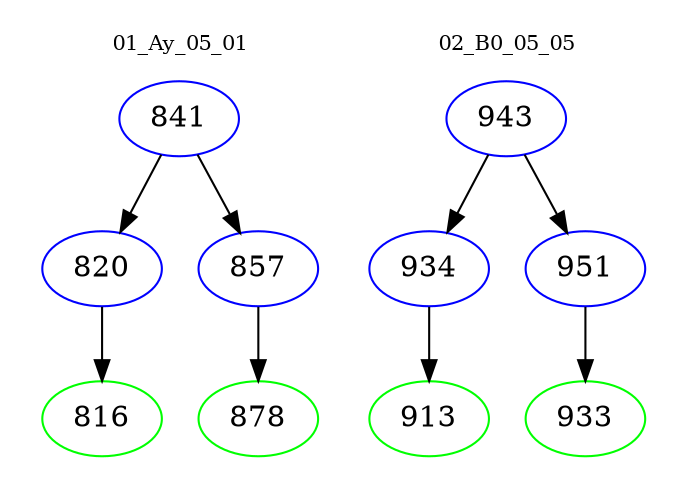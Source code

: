 digraph{
subgraph cluster_0 {
color = white
label = "01_Ay_05_01";
fontsize=10;
T0_841 [label="841", color="blue"]
T0_841 -> T0_820 [color="black"]
T0_820 [label="820", color="blue"]
T0_820 -> T0_816 [color="black"]
T0_816 [label="816", color="green"]
T0_841 -> T0_857 [color="black"]
T0_857 [label="857", color="blue"]
T0_857 -> T0_878 [color="black"]
T0_878 [label="878", color="green"]
}
subgraph cluster_1 {
color = white
label = "02_B0_05_05";
fontsize=10;
T1_943 [label="943", color="blue"]
T1_943 -> T1_934 [color="black"]
T1_934 [label="934", color="blue"]
T1_934 -> T1_913 [color="black"]
T1_913 [label="913", color="green"]
T1_943 -> T1_951 [color="black"]
T1_951 [label="951", color="blue"]
T1_951 -> T1_933 [color="black"]
T1_933 [label="933", color="green"]
}
}
